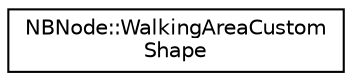 digraph "Graphical Class Hierarchy"
{
  edge [fontname="Helvetica",fontsize="10",labelfontname="Helvetica",labelfontsize="10"];
  node [fontname="Helvetica",fontsize="10",shape=record];
  rankdir="LR";
  Node0 [label="NBNode::WalkingAreaCustom\lShape",height=0.2,width=0.4,color="black", fillcolor="white", style="filled",URL="$d9/d19/struct_n_b_node_1_1_walking_area_custom_shape.html"];
}
